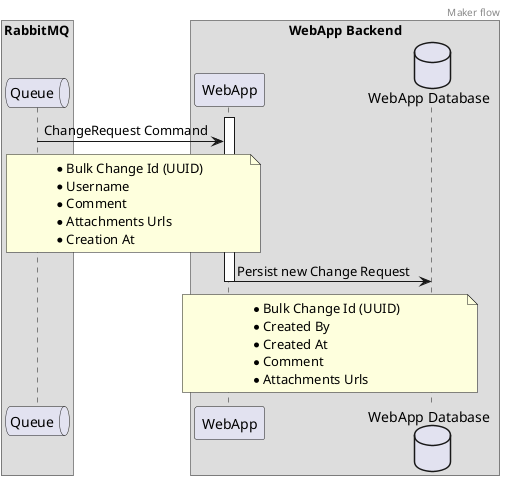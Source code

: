 @startuml
header Maker flow

box "RabbitMQ"
    queue Queue order 10
end box

box "WebApp Backend"
    participant Backend as "WebApp" order 20
    database WebAppDB as "WebApp Database" order 30
end box

activate Backend

Queue -> Backend : ChangeRequest Command
    note over Queue, Backend
        * Bulk Change Id (UUID)
        * Username
        * Comment
        * Attachments Urls
        * Creation At
    end note

Backend -> WebAppDB : Persist new Change Request
    note over Backend, WebAppDB
        * Bulk Change Id (UUID)
        * Created By
        * Created At
        * Comment
        * Attachments Urls
    end note

deactivate Backend

@enduml
